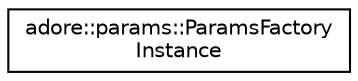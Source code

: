 digraph "Graphical Class Hierarchy"
{
 // LATEX_PDF_SIZE
  edge [fontname="Helvetica",fontsize="10",labelfontname="Helvetica",labelfontsize="10"];
  node [fontname="Helvetica",fontsize="10",shape=record];
  rankdir="LR";
  Node0 [label="adore::params::ParamsFactory\lInstance",height=0.2,width=0.4,color="black", fillcolor="white", style="filled",URL="$classadore_1_1params_1_1ParamsFactoryInstance.html",tooltip="Utility class to simplify factory access."];
}
